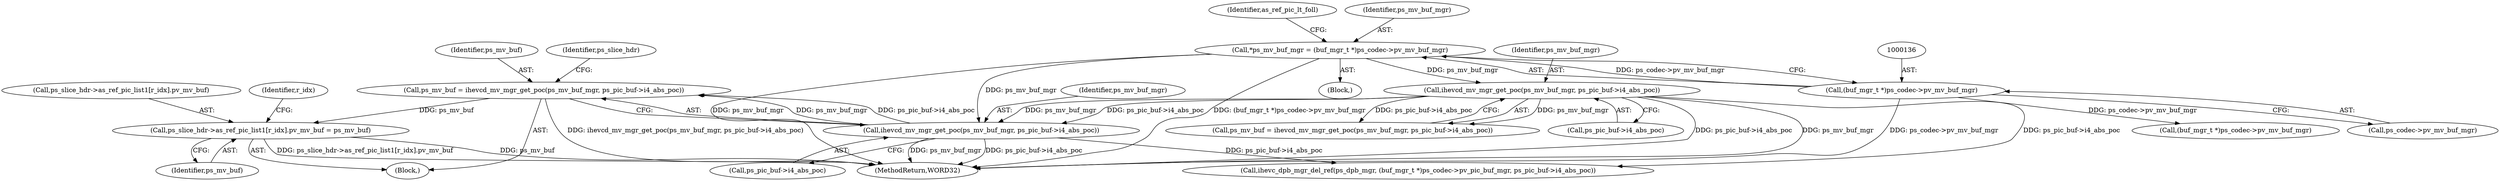 digraph "0_Android_913d9e8d93d6b81bb8eac3fc2c1426651f5b259d_0@array" {
"1001182" [label="(Call,ps_slice_hdr->as_ref_pic_list1[r_idx].pv_mv_buf = ps_mv_buf)"];
"1001175" [label="(Call,ps_mv_buf = ihevcd_mv_mgr_get_poc(ps_mv_buf_mgr, ps_pic_buf->i4_abs_poc))"];
"1001177" [label="(Call,ihevcd_mv_mgr_get_poc(ps_mv_buf_mgr, ps_pic_buf->i4_abs_poc))"];
"1000133" [label="(Call,*ps_mv_buf_mgr = (buf_mgr_t *)ps_codec->pv_mv_buf_mgr)"];
"1000135" [label="(Call,(buf_mgr_t *)ps_codec->pv_mv_buf_mgr)"];
"1000942" [label="(Call,ihevcd_mv_mgr_get_poc(ps_mv_buf_mgr, ps_pic_buf->i4_abs_poc))"];
"1001126" [label="(Block,)"];
"1001300" [label="(MethodReturn,WORD32)"];
"1001125" [label="(Identifier,r_idx)"];
"1000165" [label="(Identifier,as_ref_pic_lt_foll)"];
"1001247" [label="(Call,ihevc_dpb_mgr_del_ref(ps_dpb_mgr, (buf_mgr_t *)ps_codec->pv_pic_buf_mgr, ps_pic_buf->i4_abs_poc))"];
"1001179" [label="(Call,ps_pic_buf->i4_abs_poc)"];
"1000137" [label="(Call,ps_codec->pv_mv_buf_mgr)"];
"1000943" [label="(Identifier,ps_mv_buf_mgr)"];
"1001182" [label="(Call,ps_slice_hdr->as_ref_pic_list1[r_idx].pv_mv_buf = ps_mv_buf)"];
"1000134" [label="(Identifier,ps_mv_buf_mgr)"];
"1000944" [label="(Call,ps_pic_buf->i4_abs_poc)"];
"1001178" [label="(Identifier,ps_mv_buf_mgr)"];
"1001288" [label="(Call,(buf_mgr_t *)ps_codec->pv_mv_buf_mgr)"];
"1001176" [label="(Identifier,ps_mv_buf)"];
"1001175" [label="(Call,ps_mv_buf = ihevcd_mv_mgr_get_poc(ps_mv_buf_mgr, ps_pic_buf->i4_abs_poc))"];
"1000135" [label="(Call,(buf_mgr_t *)ps_codec->pv_mv_buf_mgr)"];
"1000940" [label="(Call,ps_mv_buf = ihevcd_mv_mgr_get_poc(ps_mv_buf_mgr, ps_pic_buf->i4_abs_poc))"];
"1001183" [label="(Call,ps_slice_hdr->as_ref_pic_list1[r_idx].pv_mv_buf)"];
"1000112" [label="(Block,)"];
"1001190" [label="(Identifier,ps_mv_buf)"];
"1001186" [label="(Identifier,ps_slice_hdr)"];
"1000133" [label="(Call,*ps_mv_buf_mgr = (buf_mgr_t *)ps_codec->pv_mv_buf_mgr)"];
"1000942" [label="(Call,ihevcd_mv_mgr_get_poc(ps_mv_buf_mgr, ps_pic_buf->i4_abs_poc))"];
"1001177" [label="(Call,ihevcd_mv_mgr_get_poc(ps_mv_buf_mgr, ps_pic_buf->i4_abs_poc))"];
"1001182" -> "1001126"  [label="AST: "];
"1001182" -> "1001190"  [label="CFG: "];
"1001183" -> "1001182"  [label="AST: "];
"1001190" -> "1001182"  [label="AST: "];
"1001125" -> "1001182"  [label="CFG: "];
"1001182" -> "1001300"  [label="DDG: ps_mv_buf"];
"1001182" -> "1001300"  [label="DDG: ps_slice_hdr->as_ref_pic_list1[r_idx].pv_mv_buf"];
"1001175" -> "1001182"  [label="DDG: ps_mv_buf"];
"1001175" -> "1001126"  [label="AST: "];
"1001175" -> "1001177"  [label="CFG: "];
"1001176" -> "1001175"  [label="AST: "];
"1001177" -> "1001175"  [label="AST: "];
"1001186" -> "1001175"  [label="CFG: "];
"1001175" -> "1001300"  [label="DDG: ihevcd_mv_mgr_get_poc(ps_mv_buf_mgr, ps_pic_buf->i4_abs_poc)"];
"1001177" -> "1001175"  [label="DDG: ps_mv_buf_mgr"];
"1001177" -> "1001175"  [label="DDG: ps_pic_buf->i4_abs_poc"];
"1001177" -> "1001179"  [label="CFG: "];
"1001178" -> "1001177"  [label="AST: "];
"1001179" -> "1001177"  [label="AST: "];
"1001177" -> "1001300"  [label="DDG: ps_pic_buf->i4_abs_poc"];
"1001177" -> "1001300"  [label="DDG: ps_mv_buf_mgr"];
"1000133" -> "1001177"  [label="DDG: ps_mv_buf_mgr"];
"1000942" -> "1001177"  [label="DDG: ps_mv_buf_mgr"];
"1000942" -> "1001177"  [label="DDG: ps_pic_buf->i4_abs_poc"];
"1001177" -> "1001247"  [label="DDG: ps_pic_buf->i4_abs_poc"];
"1000133" -> "1000112"  [label="AST: "];
"1000133" -> "1000135"  [label="CFG: "];
"1000134" -> "1000133"  [label="AST: "];
"1000135" -> "1000133"  [label="AST: "];
"1000165" -> "1000133"  [label="CFG: "];
"1000133" -> "1001300"  [label="DDG: ps_mv_buf_mgr"];
"1000133" -> "1001300"  [label="DDG: (buf_mgr_t *)ps_codec->pv_mv_buf_mgr"];
"1000135" -> "1000133"  [label="DDG: ps_codec->pv_mv_buf_mgr"];
"1000133" -> "1000942"  [label="DDG: ps_mv_buf_mgr"];
"1000135" -> "1000137"  [label="CFG: "];
"1000136" -> "1000135"  [label="AST: "];
"1000137" -> "1000135"  [label="AST: "];
"1000135" -> "1001300"  [label="DDG: ps_codec->pv_mv_buf_mgr"];
"1000135" -> "1001288"  [label="DDG: ps_codec->pv_mv_buf_mgr"];
"1000942" -> "1000940"  [label="AST: "];
"1000942" -> "1000944"  [label="CFG: "];
"1000943" -> "1000942"  [label="AST: "];
"1000944" -> "1000942"  [label="AST: "];
"1000940" -> "1000942"  [label="CFG: "];
"1000942" -> "1001300"  [label="DDG: ps_mv_buf_mgr"];
"1000942" -> "1001300"  [label="DDG: ps_pic_buf->i4_abs_poc"];
"1000942" -> "1000940"  [label="DDG: ps_mv_buf_mgr"];
"1000942" -> "1000940"  [label="DDG: ps_pic_buf->i4_abs_poc"];
"1000942" -> "1001247"  [label="DDG: ps_pic_buf->i4_abs_poc"];
}
